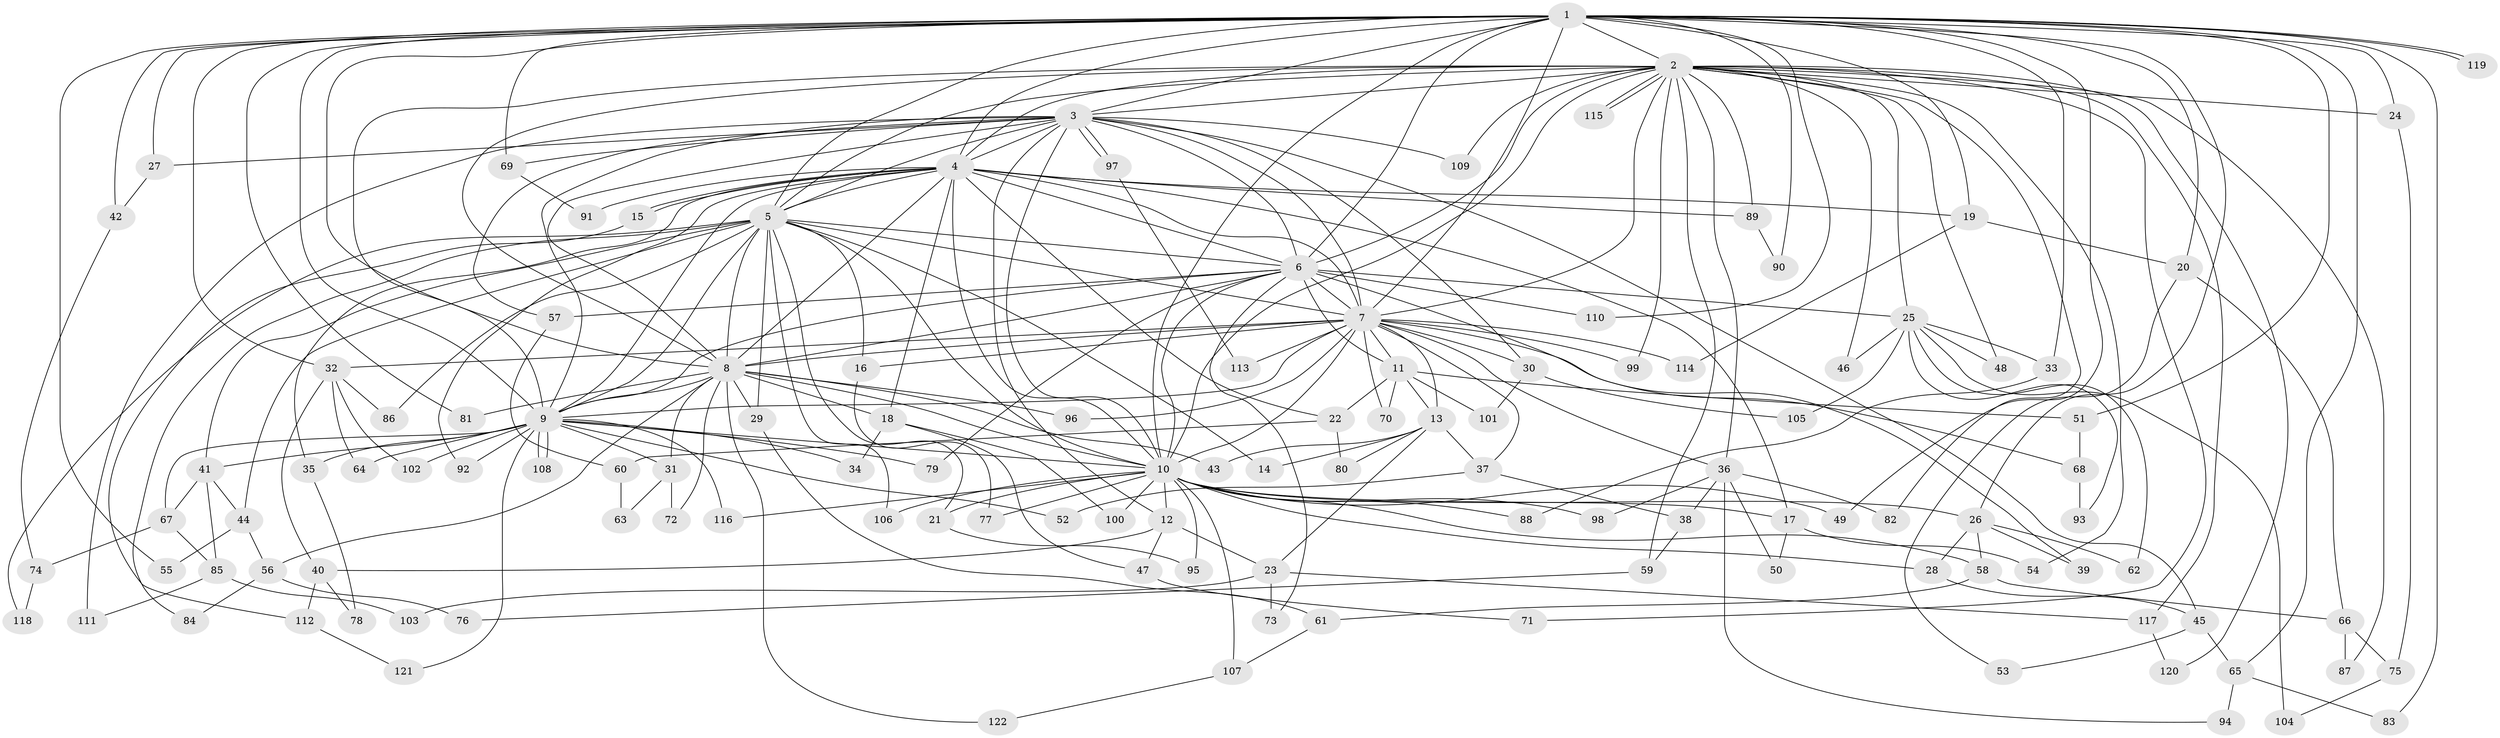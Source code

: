 // Generated by graph-tools (version 1.1) at 2025/34/03/09/25 02:34:47]
// undirected, 122 vertices, 269 edges
graph export_dot {
graph [start="1"]
  node [color=gray90,style=filled];
  1;
  2;
  3;
  4;
  5;
  6;
  7;
  8;
  9;
  10;
  11;
  12;
  13;
  14;
  15;
  16;
  17;
  18;
  19;
  20;
  21;
  22;
  23;
  24;
  25;
  26;
  27;
  28;
  29;
  30;
  31;
  32;
  33;
  34;
  35;
  36;
  37;
  38;
  39;
  40;
  41;
  42;
  43;
  44;
  45;
  46;
  47;
  48;
  49;
  50;
  51;
  52;
  53;
  54;
  55;
  56;
  57;
  58;
  59;
  60;
  61;
  62;
  63;
  64;
  65;
  66;
  67;
  68;
  69;
  70;
  71;
  72;
  73;
  74;
  75;
  76;
  77;
  78;
  79;
  80;
  81;
  82;
  83;
  84;
  85;
  86;
  87;
  88;
  89;
  90;
  91;
  92;
  93;
  94;
  95;
  96;
  97;
  98;
  99;
  100;
  101;
  102;
  103;
  104;
  105;
  106;
  107;
  108;
  109;
  110;
  111;
  112;
  113;
  114;
  115;
  116;
  117;
  118;
  119;
  120;
  121;
  122;
  1 -- 2;
  1 -- 3;
  1 -- 4;
  1 -- 5;
  1 -- 6;
  1 -- 7;
  1 -- 8;
  1 -- 9;
  1 -- 10;
  1 -- 19;
  1 -- 20;
  1 -- 24;
  1 -- 26;
  1 -- 27;
  1 -- 32;
  1 -- 33;
  1 -- 42;
  1 -- 49;
  1 -- 51;
  1 -- 55;
  1 -- 65;
  1 -- 69;
  1 -- 81;
  1 -- 83;
  1 -- 90;
  1 -- 110;
  1 -- 119;
  1 -- 119;
  2 -- 3;
  2 -- 4;
  2 -- 5;
  2 -- 6;
  2 -- 7;
  2 -- 8;
  2 -- 9;
  2 -- 10;
  2 -- 24;
  2 -- 25;
  2 -- 36;
  2 -- 46;
  2 -- 48;
  2 -- 54;
  2 -- 59;
  2 -- 71;
  2 -- 82;
  2 -- 87;
  2 -- 89;
  2 -- 99;
  2 -- 109;
  2 -- 115;
  2 -- 115;
  2 -- 117;
  2 -- 120;
  3 -- 4;
  3 -- 5;
  3 -- 6;
  3 -- 7;
  3 -- 8;
  3 -- 9;
  3 -- 10;
  3 -- 12;
  3 -- 27;
  3 -- 30;
  3 -- 45;
  3 -- 57;
  3 -- 69;
  3 -- 97;
  3 -- 97;
  3 -- 109;
  3 -- 111;
  4 -- 5;
  4 -- 6;
  4 -- 7;
  4 -- 8;
  4 -- 9;
  4 -- 10;
  4 -- 15;
  4 -- 15;
  4 -- 17;
  4 -- 18;
  4 -- 19;
  4 -- 22;
  4 -- 35;
  4 -- 89;
  4 -- 91;
  4 -- 92;
  5 -- 6;
  5 -- 7;
  5 -- 8;
  5 -- 9;
  5 -- 10;
  5 -- 14;
  5 -- 16;
  5 -- 21;
  5 -- 29;
  5 -- 41;
  5 -- 44;
  5 -- 84;
  5 -- 86;
  5 -- 106;
  5 -- 118;
  6 -- 7;
  6 -- 8;
  6 -- 9;
  6 -- 10;
  6 -- 11;
  6 -- 25;
  6 -- 39;
  6 -- 57;
  6 -- 73;
  6 -- 79;
  6 -- 110;
  7 -- 8;
  7 -- 9;
  7 -- 10;
  7 -- 11;
  7 -- 13;
  7 -- 16;
  7 -- 30;
  7 -- 32;
  7 -- 36;
  7 -- 37;
  7 -- 68;
  7 -- 70;
  7 -- 96;
  7 -- 99;
  7 -- 113;
  7 -- 114;
  8 -- 9;
  8 -- 10;
  8 -- 18;
  8 -- 29;
  8 -- 31;
  8 -- 43;
  8 -- 56;
  8 -- 72;
  8 -- 81;
  8 -- 96;
  8 -- 122;
  9 -- 10;
  9 -- 31;
  9 -- 34;
  9 -- 35;
  9 -- 41;
  9 -- 52;
  9 -- 64;
  9 -- 67;
  9 -- 79;
  9 -- 92;
  9 -- 102;
  9 -- 108;
  9 -- 108;
  9 -- 116;
  9 -- 121;
  10 -- 12;
  10 -- 17;
  10 -- 21;
  10 -- 26;
  10 -- 28;
  10 -- 49;
  10 -- 58;
  10 -- 77;
  10 -- 88;
  10 -- 95;
  10 -- 98;
  10 -- 100;
  10 -- 106;
  10 -- 107;
  10 -- 116;
  11 -- 13;
  11 -- 22;
  11 -- 51;
  11 -- 70;
  11 -- 101;
  12 -- 23;
  12 -- 40;
  12 -- 47;
  13 -- 14;
  13 -- 23;
  13 -- 37;
  13 -- 43;
  13 -- 80;
  15 -- 112;
  16 -- 77;
  17 -- 50;
  17 -- 54;
  18 -- 34;
  18 -- 47;
  18 -- 100;
  19 -- 20;
  19 -- 114;
  20 -- 53;
  20 -- 66;
  21 -- 95;
  22 -- 60;
  22 -- 80;
  23 -- 73;
  23 -- 103;
  23 -- 117;
  24 -- 75;
  25 -- 33;
  25 -- 46;
  25 -- 48;
  25 -- 62;
  25 -- 93;
  25 -- 104;
  25 -- 105;
  26 -- 28;
  26 -- 39;
  26 -- 58;
  26 -- 62;
  27 -- 42;
  28 -- 45;
  29 -- 61;
  30 -- 101;
  30 -- 105;
  31 -- 63;
  31 -- 72;
  32 -- 40;
  32 -- 64;
  32 -- 86;
  32 -- 102;
  33 -- 88;
  35 -- 78;
  36 -- 38;
  36 -- 50;
  36 -- 82;
  36 -- 94;
  36 -- 98;
  37 -- 38;
  37 -- 52;
  38 -- 59;
  40 -- 78;
  40 -- 112;
  41 -- 44;
  41 -- 67;
  41 -- 85;
  42 -- 74;
  44 -- 55;
  44 -- 56;
  45 -- 53;
  45 -- 65;
  47 -- 71;
  51 -- 68;
  56 -- 76;
  56 -- 84;
  57 -- 60;
  58 -- 61;
  58 -- 66;
  59 -- 76;
  60 -- 63;
  61 -- 107;
  65 -- 83;
  65 -- 94;
  66 -- 75;
  66 -- 87;
  67 -- 74;
  67 -- 85;
  68 -- 93;
  69 -- 91;
  74 -- 118;
  75 -- 104;
  85 -- 103;
  85 -- 111;
  89 -- 90;
  97 -- 113;
  107 -- 122;
  112 -- 121;
  117 -- 120;
}
